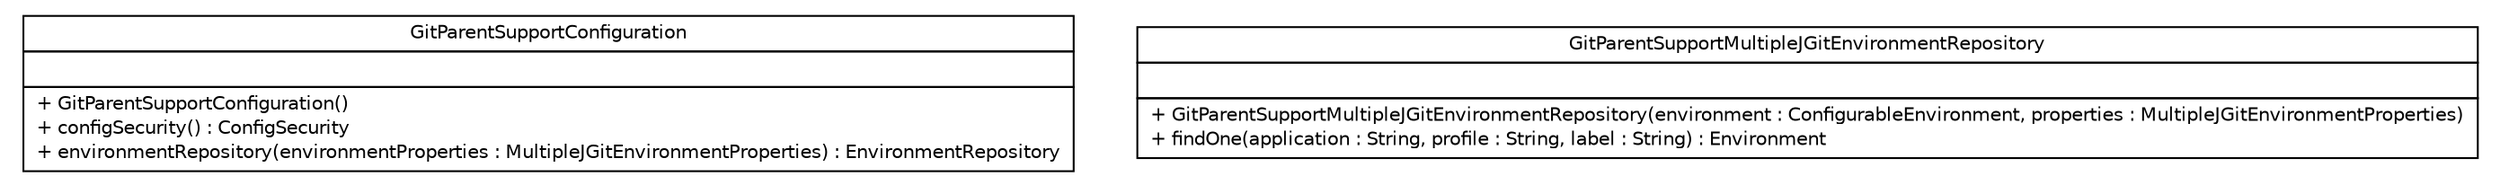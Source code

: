 #!/usr/local/bin/dot
#
# Class diagram 
# Generated by UMLGraph version R5_6-24-gf6e263 (http://www.umlgraph.org/)
#

digraph G {
	edge [fontname="Helvetica",fontsize=10,labelfontname="Helvetica",labelfontsize=10];
	node [fontname="Helvetica",fontsize=10,shape=plaintext];
	nodesep=0.25;
	ranksep=0.5;
	// cn.home1.cloud.config.server.environment.GitParentSupportConfiguration
	c19 [label=<<table title="cn.home1.cloud.config.server.environment.GitParentSupportConfiguration" border="0" cellborder="1" cellspacing="0" cellpadding="2" port="p" href="./GitParentSupportConfiguration.html">
		<tr><td><table border="0" cellspacing="0" cellpadding="1">
<tr><td align="center" balign="center"> GitParentSupportConfiguration </td></tr>
		</table></td></tr>
		<tr><td><table border="0" cellspacing="0" cellpadding="1">
<tr><td align="left" balign="left">  </td></tr>
		</table></td></tr>
		<tr><td><table border="0" cellspacing="0" cellpadding="1">
<tr><td align="left" balign="left"> + GitParentSupportConfiguration() </td></tr>
<tr><td align="left" balign="left"> + configSecurity() : ConfigSecurity </td></tr>
<tr><td align="left" balign="left"> + environmentRepository(environmentProperties : MultipleJGitEnvironmentProperties) : EnvironmentRepository </td></tr>
		</table></td></tr>
		</table>>, URL="./GitParentSupportConfiguration.html", fontname="Helvetica", fontcolor="black", fontsize=10.0];
	// cn.home1.cloud.config.server.environment.GitParentSupportMultipleJGitEnvironmentRepository
	c20 [label=<<table title="cn.home1.cloud.config.server.environment.GitParentSupportMultipleJGitEnvironmentRepository" border="0" cellborder="1" cellspacing="0" cellpadding="2" port="p" href="./GitParentSupportMultipleJGitEnvironmentRepository.html">
		<tr><td><table border="0" cellspacing="0" cellpadding="1">
<tr><td align="center" balign="center"> GitParentSupportMultipleJGitEnvironmentRepository </td></tr>
		</table></td></tr>
		<tr><td><table border="0" cellspacing="0" cellpadding="1">
<tr><td align="left" balign="left">  </td></tr>
		</table></td></tr>
		<tr><td><table border="0" cellspacing="0" cellpadding="1">
<tr><td align="left" balign="left"> + GitParentSupportMultipleJGitEnvironmentRepository(environment : ConfigurableEnvironment, properties : MultipleJGitEnvironmentProperties) </td></tr>
<tr><td align="left" balign="left"> + findOne(application : String, profile : String, label : String) : Environment </td></tr>
		</table></td></tr>
		</table>>, URL="./GitParentSupportMultipleJGitEnvironmentRepository.html", fontname="Helvetica", fontcolor="black", fontsize=10.0];
}


